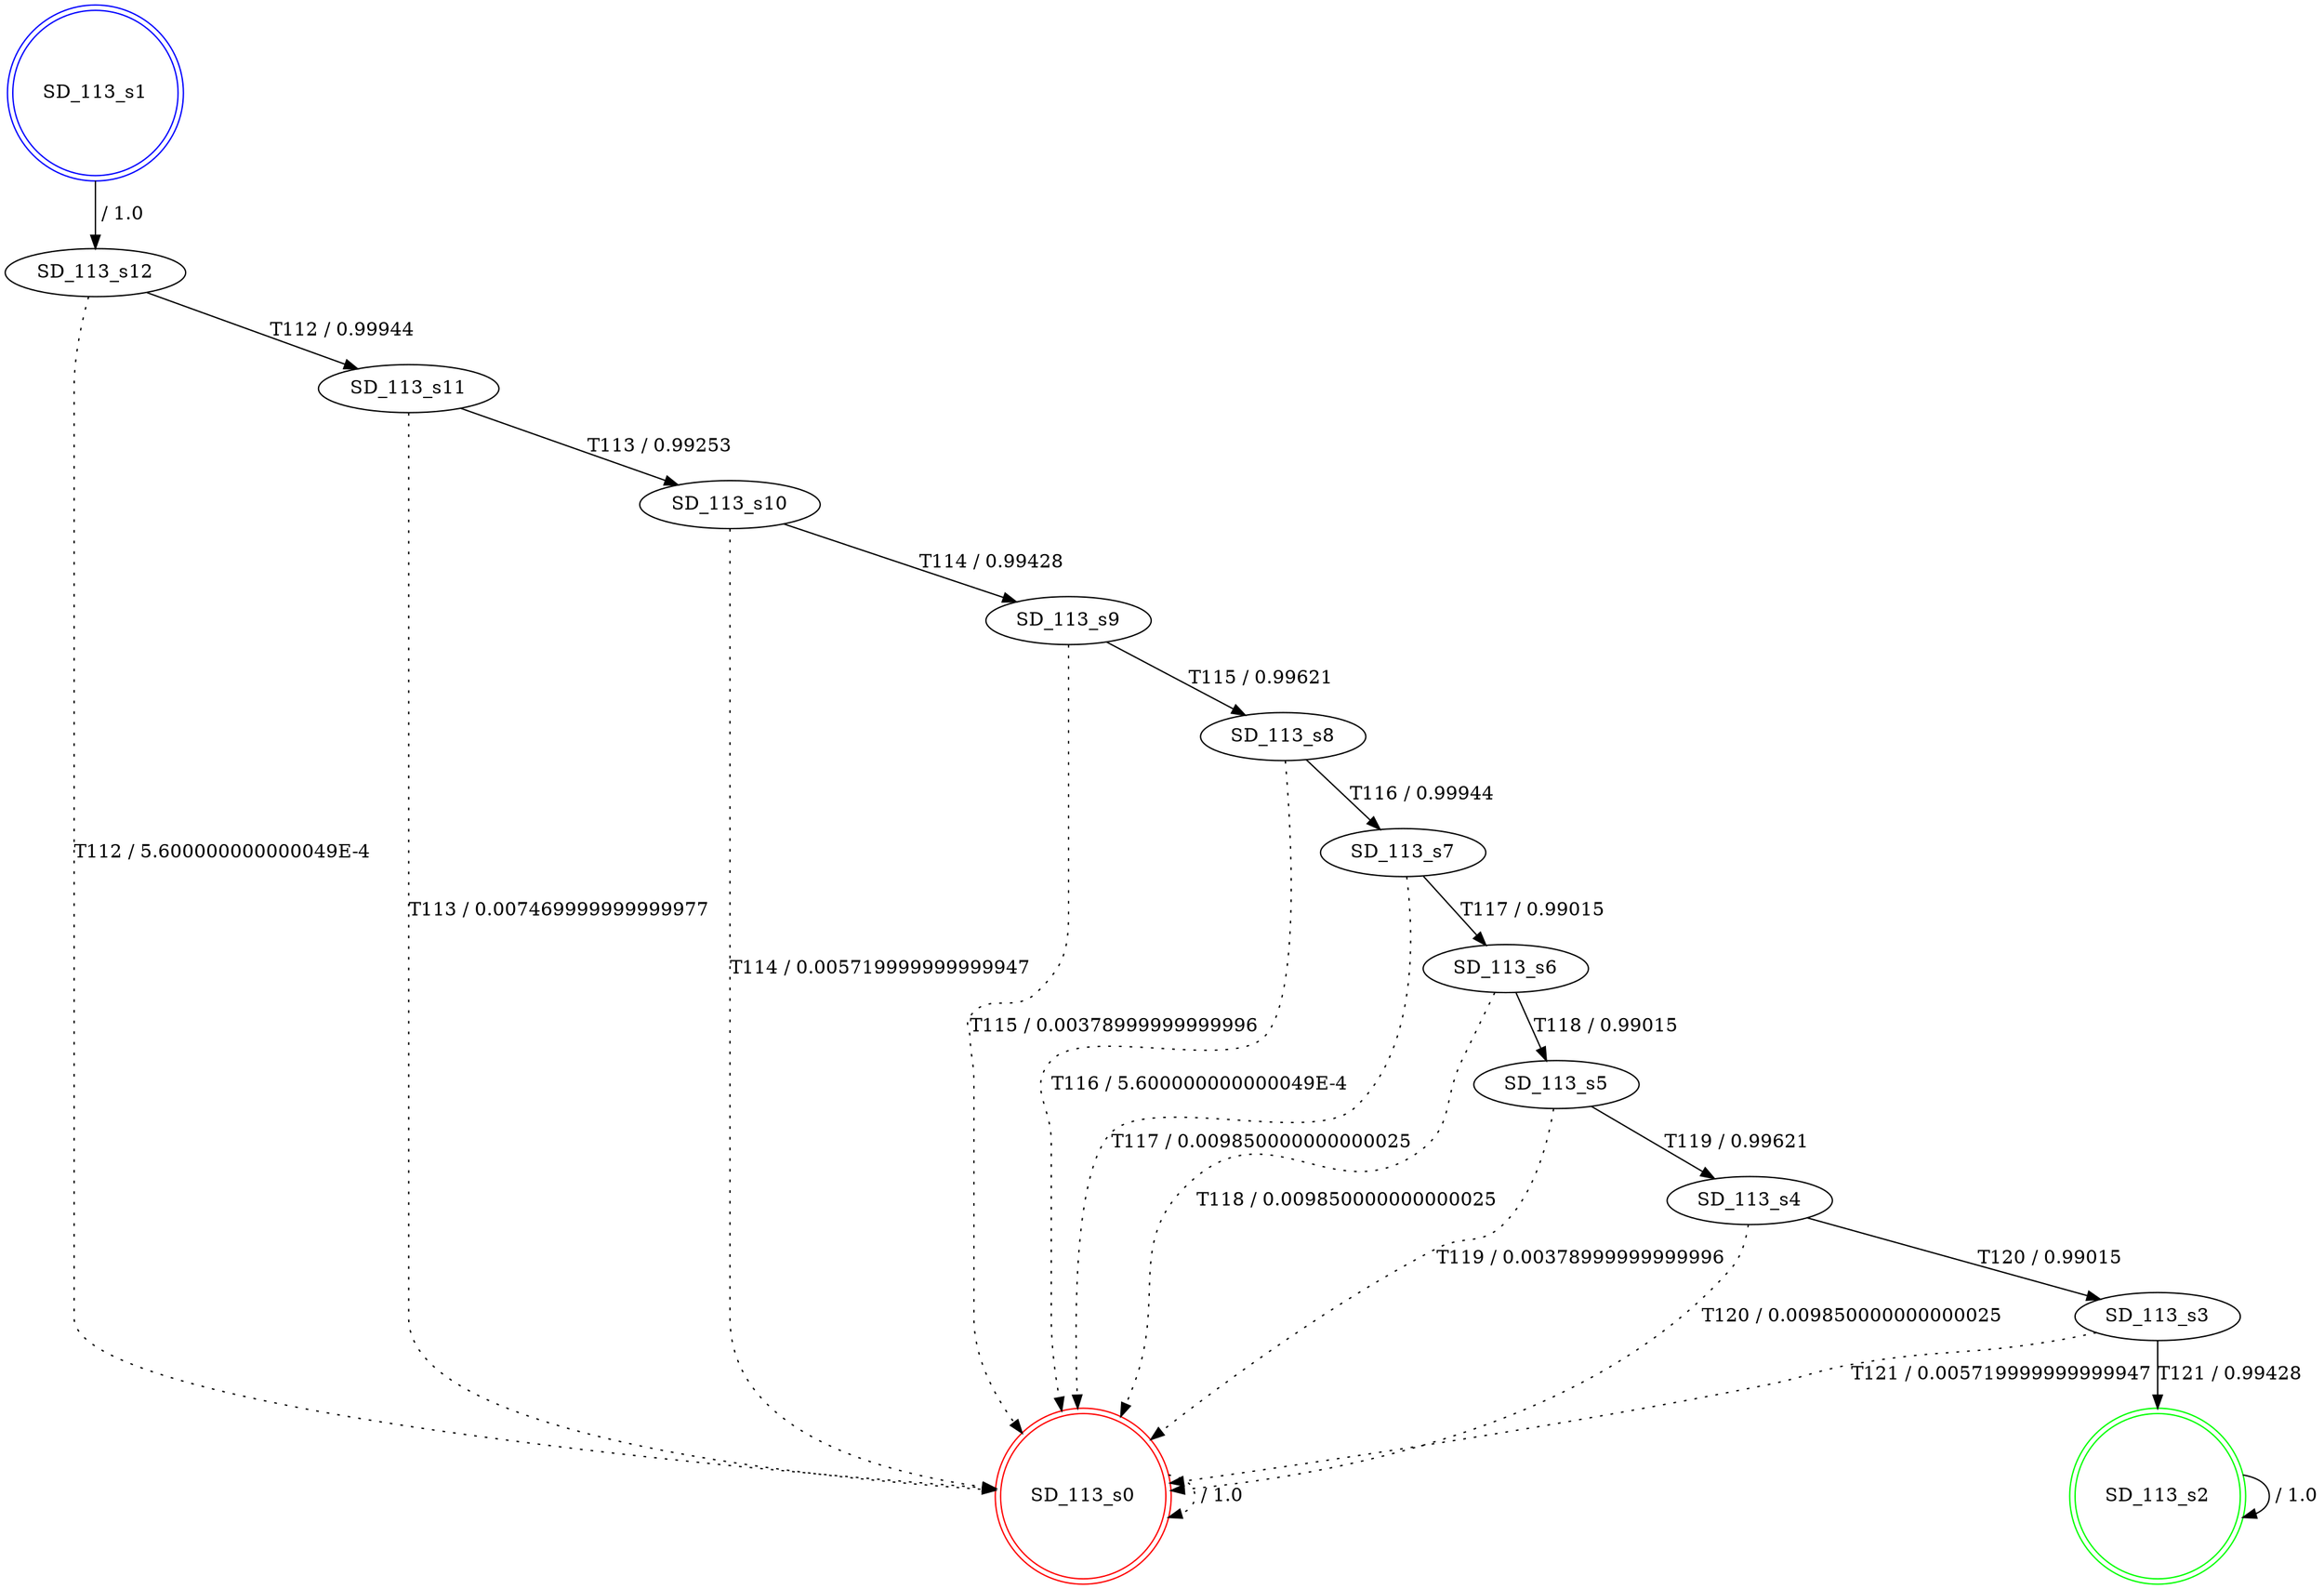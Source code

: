 digraph graphname {
SD_113_s0 [label="SD_113_s0",color=red,shape=doublecircle ];
SD_113_s1 [label="SD_113_s1",color=blue,shape=doublecircle ];
SD_113_s2 [label="SD_113_s2",color=green,shape=doublecircle ];
SD_113_s3 [label="SD_113_s3" ];
SD_113_s4 [label="SD_113_s4" ];
SD_113_s5 [label="SD_113_s5" ];
SD_113_s6 [label="SD_113_s6" ];
SD_113_s7 [label="SD_113_s7" ];
SD_113_s8 [label="SD_113_s8" ];
SD_113_s9 [label="SD_113_s9" ];
SD_113_s10 [label="SD_113_s10" ];
SD_113_s11 [label="SD_113_s11" ];
SD_113_s12 [label="SD_113_s12" ];
SD_113_s0 -> SD_113_s0 [label=" / 1.0", style=dotted];
SD_113_s1 -> SD_113_s12 [label=" / 1.0"];
SD_113_s2 -> SD_113_s2 [label=" / 1.0"];
SD_113_s3 -> SD_113_s2 [label="T121 / 0.99428"];
SD_113_s3 -> SD_113_s0 [label="T121 / 0.005719999999999947", style=dotted];
SD_113_s4 -> SD_113_s3 [label="T120 / 0.99015"];
SD_113_s4 -> SD_113_s0 [label="T120 / 0.009850000000000025", style=dotted];
SD_113_s5 -> SD_113_s4 [label="T119 / 0.99621"];
SD_113_s5 -> SD_113_s0 [label="T119 / 0.00378999999999996", style=dotted];
SD_113_s6 -> SD_113_s5 [label="T118 / 0.99015"];
SD_113_s6 -> SD_113_s0 [label="T118 / 0.009850000000000025", style=dotted];
SD_113_s7 -> SD_113_s6 [label="T117 / 0.99015"];
SD_113_s7 -> SD_113_s0 [label="T117 / 0.009850000000000025", style=dotted];
SD_113_s8 -> SD_113_s7 [label="T116 / 0.99944"];
SD_113_s8 -> SD_113_s0 [label="T116 / 5.600000000000049E-4", style=dotted];
SD_113_s9 -> SD_113_s8 [label="T115 / 0.99621"];
SD_113_s9 -> SD_113_s0 [label="T115 / 0.00378999999999996", style=dotted];
SD_113_s10 -> SD_113_s9 [label="T114 / 0.99428"];
SD_113_s10 -> SD_113_s0 [label="T114 / 0.005719999999999947", style=dotted];
SD_113_s11 -> SD_113_s10 [label="T113 / 0.99253"];
SD_113_s11 -> SD_113_s0 [label="T113 / 0.007469999999999977", style=dotted];
SD_113_s12 -> SD_113_s11 [label="T112 / 0.99944"];
SD_113_s12 -> SD_113_s0 [label="T112 / 5.600000000000049E-4", style=dotted];
}